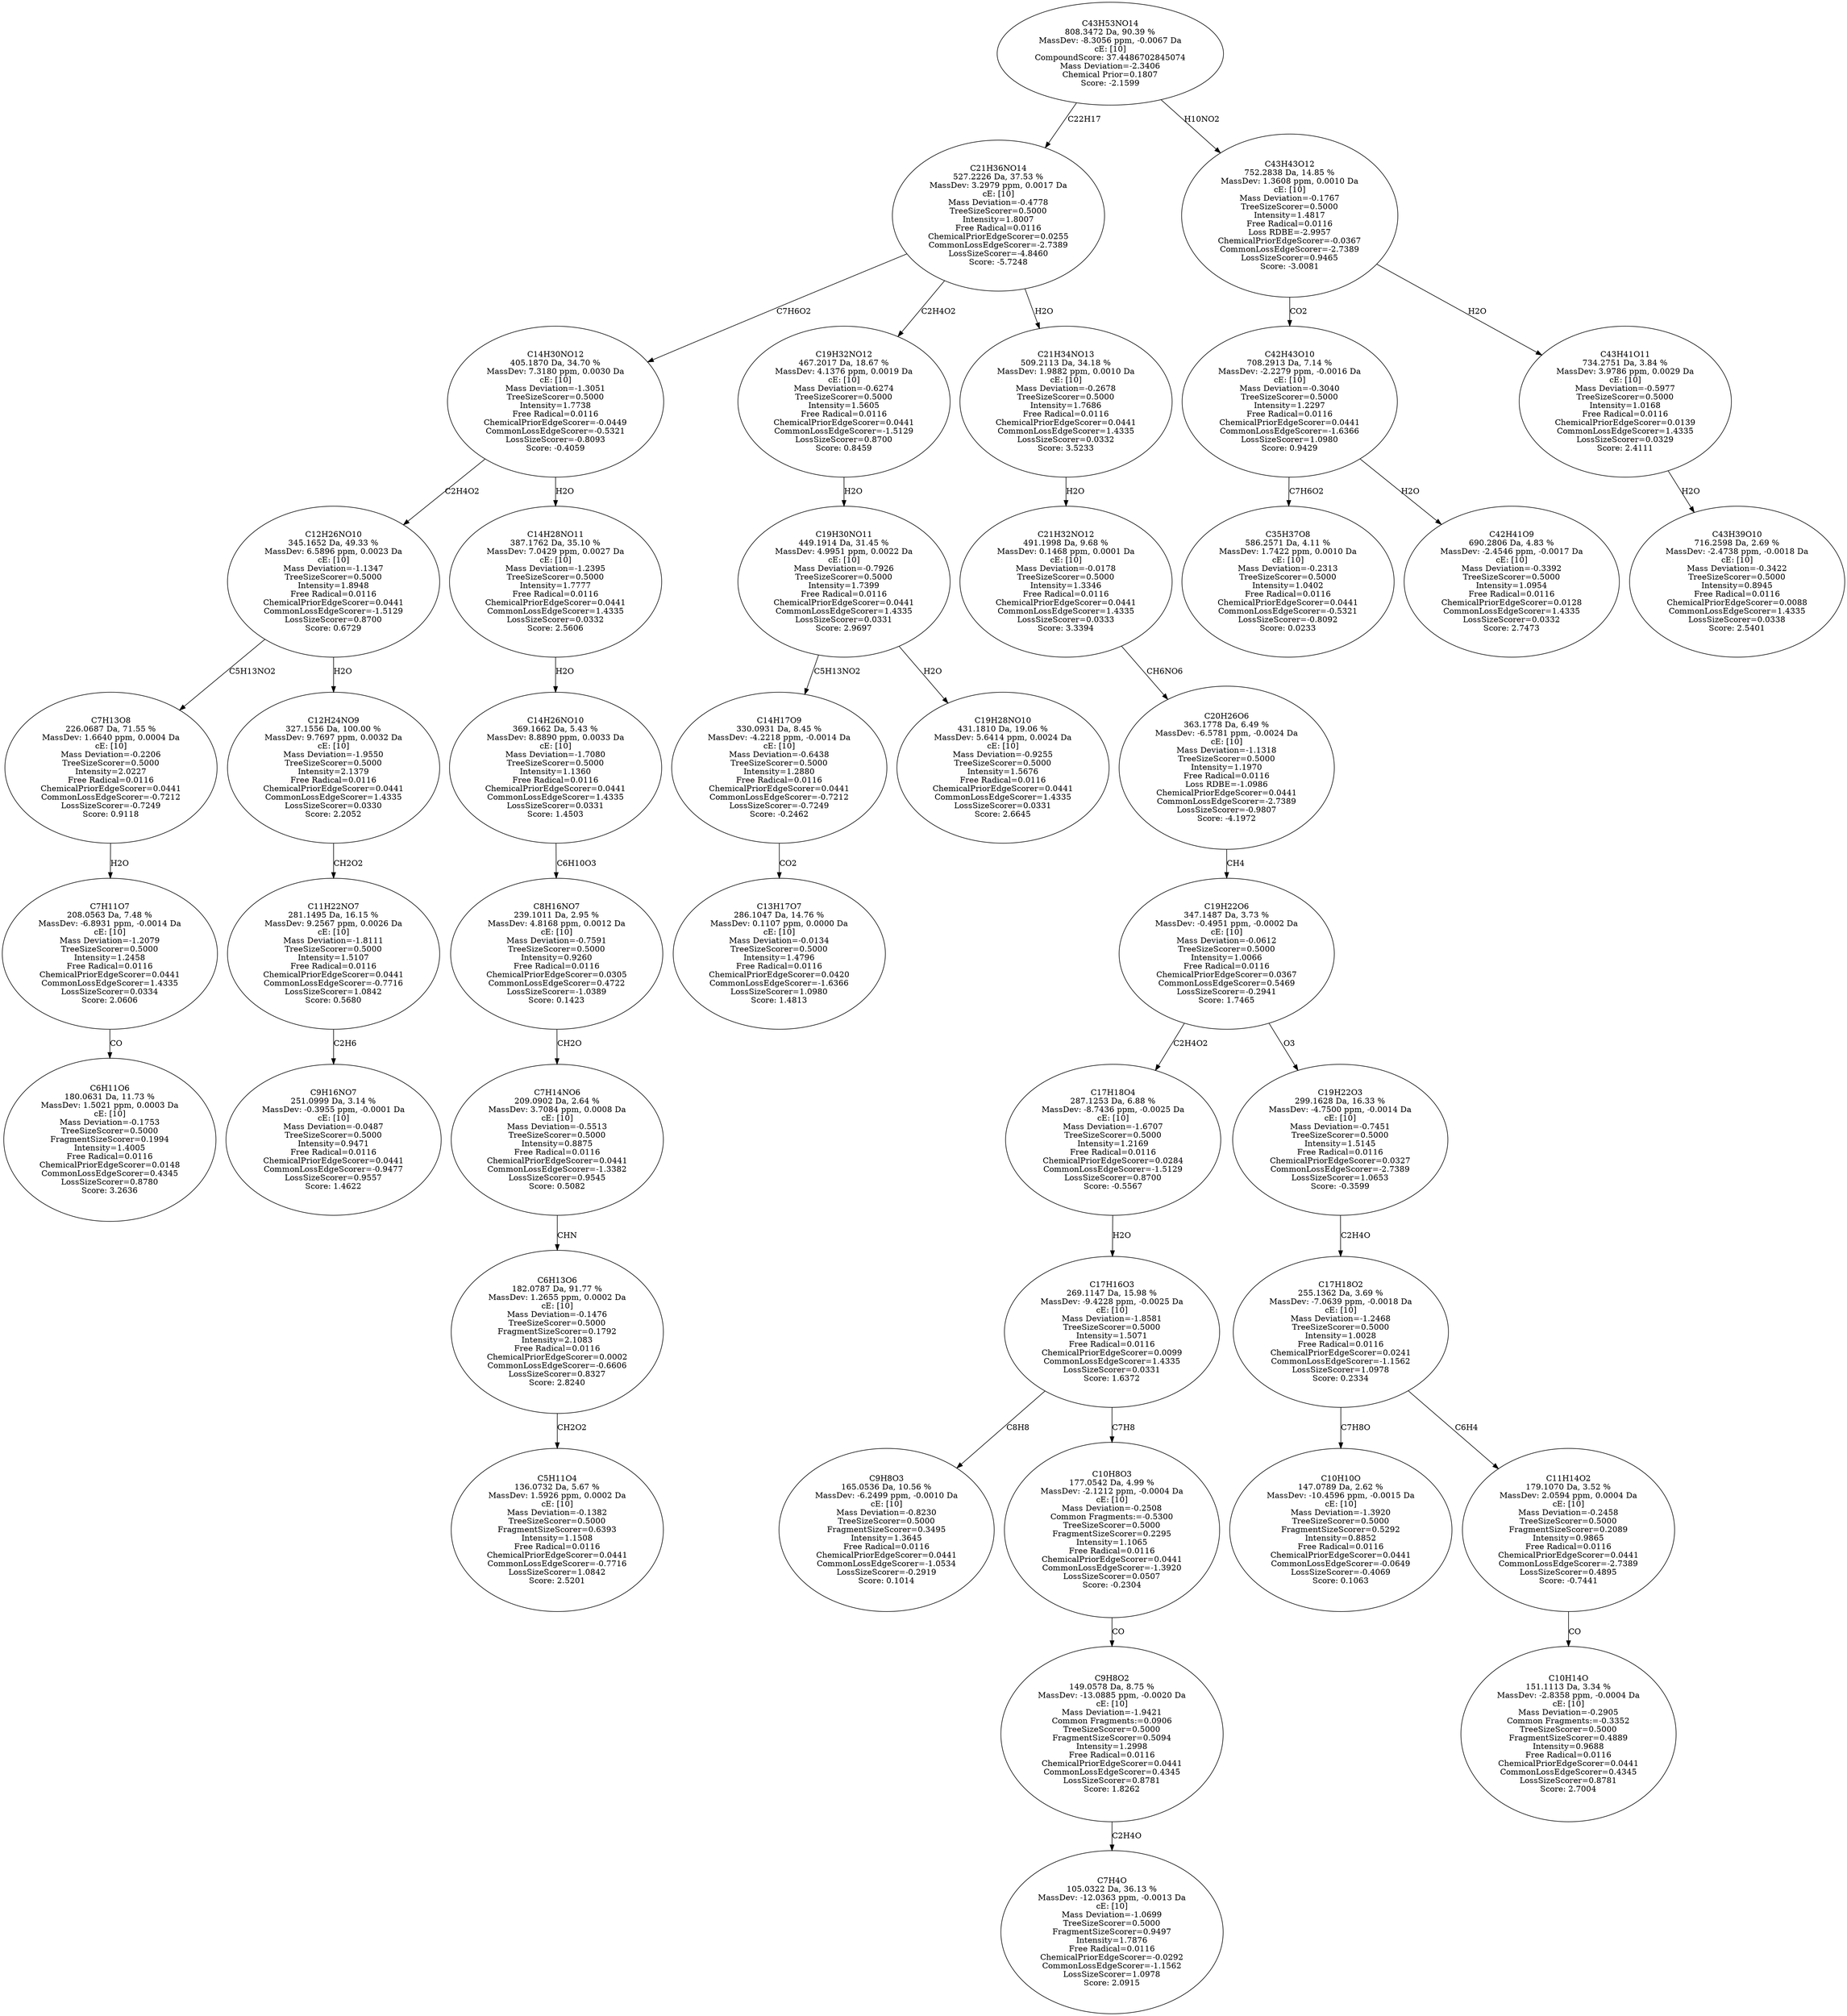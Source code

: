 strict digraph {
v1 [label="C6H11O6\n180.0631 Da, 11.73 %\nMassDev: 1.5021 ppm, 0.0003 Da\ncE: [10]\nMass Deviation=-0.1753\nTreeSizeScorer=0.5000\nFragmentSizeScorer=0.1994\nIntensity=1.4005\nFree Radical=0.0116\nChemicalPriorEdgeScorer=0.0148\nCommonLossEdgeScorer=0.4345\nLossSizeScorer=0.8780\nScore: 3.2636"];
v2 [label="C7H11O7\n208.0563 Da, 7.48 %\nMassDev: -6.8931 ppm, -0.0014 Da\ncE: [10]\nMass Deviation=-1.2079\nTreeSizeScorer=0.5000\nIntensity=1.2458\nFree Radical=0.0116\nChemicalPriorEdgeScorer=0.0441\nCommonLossEdgeScorer=1.4335\nLossSizeScorer=0.0334\nScore: 2.0606"];
v3 [label="C7H13O8\n226.0687 Da, 71.55 %\nMassDev: 1.6640 ppm, 0.0004 Da\ncE: [10]\nMass Deviation=-0.2206\nTreeSizeScorer=0.5000\nIntensity=2.0227\nFree Radical=0.0116\nChemicalPriorEdgeScorer=0.0441\nCommonLossEdgeScorer=-0.7212\nLossSizeScorer=-0.7249\nScore: 0.9118"];
v4 [label="C9H16NO7\n251.0999 Da, 3.14 %\nMassDev: -0.3955 ppm, -0.0001 Da\ncE: [10]\nMass Deviation=-0.0487\nTreeSizeScorer=0.5000\nIntensity=0.9471\nFree Radical=0.0116\nChemicalPriorEdgeScorer=0.0441\nCommonLossEdgeScorer=-0.9477\nLossSizeScorer=0.9557\nScore: 1.4622"];
v5 [label="C11H22NO7\n281.1495 Da, 16.15 %\nMassDev: 9.2567 ppm, 0.0026 Da\ncE: [10]\nMass Deviation=-1.8111\nTreeSizeScorer=0.5000\nIntensity=1.5107\nFree Radical=0.0116\nChemicalPriorEdgeScorer=0.0441\nCommonLossEdgeScorer=-0.7716\nLossSizeScorer=1.0842\nScore: 0.5680"];
v6 [label="C12H24NO9\n327.1556 Da, 100.00 %\nMassDev: 9.7697 ppm, 0.0032 Da\ncE: [10]\nMass Deviation=-1.9550\nTreeSizeScorer=0.5000\nIntensity=2.1379\nFree Radical=0.0116\nChemicalPriorEdgeScorer=0.0441\nCommonLossEdgeScorer=1.4335\nLossSizeScorer=0.0330\nScore: 2.2052"];
v7 [label="C12H26NO10\n345.1652 Da, 49.33 %\nMassDev: 6.5896 ppm, 0.0023 Da\ncE: [10]\nMass Deviation=-1.1347\nTreeSizeScorer=0.5000\nIntensity=1.8948\nFree Radical=0.0116\nChemicalPriorEdgeScorer=0.0441\nCommonLossEdgeScorer=-1.5129\nLossSizeScorer=0.8700\nScore: 0.6729"];
v8 [label="C5H11O4\n136.0732 Da, 5.67 %\nMassDev: 1.5926 ppm, 0.0002 Da\ncE: [10]\nMass Deviation=-0.1382\nTreeSizeScorer=0.5000\nFragmentSizeScorer=0.6393\nIntensity=1.1508\nFree Radical=0.0116\nChemicalPriorEdgeScorer=0.0441\nCommonLossEdgeScorer=-0.7716\nLossSizeScorer=1.0842\nScore: 2.5201"];
v9 [label="C6H13O6\n182.0787 Da, 91.77 %\nMassDev: 1.2655 ppm, 0.0002 Da\ncE: [10]\nMass Deviation=-0.1476\nTreeSizeScorer=0.5000\nFragmentSizeScorer=0.1792\nIntensity=2.1083\nFree Radical=0.0116\nChemicalPriorEdgeScorer=0.0002\nCommonLossEdgeScorer=-0.6606\nLossSizeScorer=0.8327\nScore: 2.8240"];
v10 [label="C7H14NO6\n209.0902 Da, 2.64 %\nMassDev: 3.7084 ppm, 0.0008 Da\ncE: [10]\nMass Deviation=-0.5513\nTreeSizeScorer=0.5000\nIntensity=0.8875\nFree Radical=0.0116\nChemicalPriorEdgeScorer=0.0441\nCommonLossEdgeScorer=-1.3382\nLossSizeScorer=0.9545\nScore: 0.5082"];
v11 [label="C8H16NO7\n239.1011 Da, 2.95 %\nMassDev: 4.8168 ppm, 0.0012 Da\ncE: [10]\nMass Deviation=-0.7591\nTreeSizeScorer=0.5000\nIntensity=0.9260\nFree Radical=0.0116\nChemicalPriorEdgeScorer=0.0305\nCommonLossEdgeScorer=0.4722\nLossSizeScorer=-1.0389\nScore: 0.1423"];
v12 [label="C14H26NO10\n369.1662 Da, 5.43 %\nMassDev: 8.8890 ppm, 0.0033 Da\ncE: [10]\nMass Deviation=-1.7080\nTreeSizeScorer=0.5000\nIntensity=1.1360\nFree Radical=0.0116\nChemicalPriorEdgeScorer=0.0441\nCommonLossEdgeScorer=1.4335\nLossSizeScorer=0.0331\nScore: 1.4503"];
v13 [label="C14H28NO11\n387.1762 Da, 35.10 %\nMassDev: 7.0429 ppm, 0.0027 Da\ncE: [10]\nMass Deviation=-1.2395\nTreeSizeScorer=0.5000\nIntensity=1.7777\nFree Radical=0.0116\nChemicalPriorEdgeScorer=0.0441\nCommonLossEdgeScorer=1.4335\nLossSizeScorer=0.0332\nScore: 2.5606"];
v14 [label="C14H30NO12\n405.1870 Da, 34.70 %\nMassDev: 7.3180 ppm, 0.0030 Da\ncE: [10]\nMass Deviation=-1.3051\nTreeSizeScorer=0.5000\nIntensity=1.7738\nFree Radical=0.0116\nChemicalPriorEdgeScorer=-0.0449\nCommonLossEdgeScorer=-0.5321\nLossSizeScorer=-0.8093\nScore: -0.4059"];
v15 [label="C13H17O7\n286.1047 Da, 14.76 %\nMassDev: 0.1107 ppm, 0.0000 Da\ncE: [10]\nMass Deviation=-0.0134\nTreeSizeScorer=0.5000\nIntensity=1.4796\nFree Radical=0.0116\nChemicalPriorEdgeScorer=0.0420\nCommonLossEdgeScorer=-1.6366\nLossSizeScorer=1.0980\nScore: 1.4813"];
v16 [label="C14H17O9\n330.0931 Da, 8.45 %\nMassDev: -4.2218 ppm, -0.0014 Da\ncE: [10]\nMass Deviation=-0.6438\nTreeSizeScorer=0.5000\nIntensity=1.2880\nFree Radical=0.0116\nChemicalPriorEdgeScorer=0.0441\nCommonLossEdgeScorer=-0.7212\nLossSizeScorer=-0.7249\nScore: -0.2462"];
v17 [label="C19H28NO10\n431.1810 Da, 19.06 %\nMassDev: 5.6414 ppm, 0.0024 Da\ncE: [10]\nMass Deviation=-0.9255\nTreeSizeScorer=0.5000\nIntensity=1.5676\nFree Radical=0.0116\nChemicalPriorEdgeScorer=0.0441\nCommonLossEdgeScorer=1.4335\nLossSizeScorer=0.0331\nScore: 2.6645"];
v18 [label="C19H30NO11\n449.1914 Da, 31.45 %\nMassDev: 4.9951 ppm, 0.0022 Da\ncE: [10]\nMass Deviation=-0.7926\nTreeSizeScorer=0.5000\nIntensity=1.7399\nFree Radical=0.0116\nChemicalPriorEdgeScorer=0.0441\nCommonLossEdgeScorer=1.4335\nLossSizeScorer=0.0331\nScore: 2.9697"];
v19 [label="C19H32NO12\n467.2017 Da, 18.67 %\nMassDev: 4.1376 ppm, 0.0019 Da\ncE: [10]\nMass Deviation=-0.6274\nTreeSizeScorer=0.5000\nIntensity=1.5605\nFree Radical=0.0116\nChemicalPriorEdgeScorer=0.0441\nCommonLossEdgeScorer=-1.5129\nLossSizeScorer=0.8700\nScore: 0.8459"];
v20 [label="C9H8O3\n165.0536 Da, 10.56 %\nMassDev: -6.2499 ppm, -0.0010 Da\ncE: [10]\nMass Deviation=-0.8230\nTreeSizeScorer=0.5000\nFragmentSizeScorer=0.3495\nIntensity=1.3645\nFree Radical=0.0116\nChemicalPriorEdgeScorer=0.0441\nCommonLossEdgeScorer=-1.0534\nLossSizeScorer=-0.2919\nScore: 0.1014"];
v21 [label="C7H4O\n105.0322 Da, 36.13 %\nMassDev: -12.0363 ppm, -0.0013 Da\ncE: [10]\nMass Deviation=-1.0699\nTreeSizeScorer=0.5000\nFragmentSizeScorer=0.9497\nIntensity=1.7876\nFree Radical=0.0116\nChemicalPriorEdgeScorer=-0.0292\nCommonLossEdgeScorer=-1.1562\nLossSizeScorer=1.0978\nScore: 2.0915"];
v22 [label="C9H8O2\n149.0578 Da, 8.75 %\nMassDev: -13.0885 ppm, -0.0020 Da\ncE: [10]\nMass Deviation=-1.9421\nCommon Fragments:=0.0906\nTreeSizeScorer=0.5000\nFragmentSizeScorer=0.5094\nIntensity=1.2998\nFree Radical=0.0116\nChemicalPriorEdgeScorer=0.0441\nCommonLossEdgeScorer=0.4345\nLossSizeScorer=0.8781\nScore: 1.8262"];
v23 [label="C10H8O3\n177.0542 Da, 4.99 %\nMassDev: -2.1212 ppm, -0.0004 Da\ncE: [10]\nMass Deviation=-0.2508\nCommon Fragments:=-0.5300\nTreeSizeScorer=0.5000\nFragmentSizeScorer=0.2295\nIntensity=1.1065\nFree Radical=0.0116\nChemicalPriorEdgeScorer=0.0441\nCommonLossEdgeScorer=-1.3920\nLossSizeScorer=0.0507\nScore: -0.2304"];
v24 [label="C17H16O3\n269.1147 Da, 15.98 %\nMassDev: -9.4228 ppm, -0.0025 Da\ncE: [10]\nMass Deviation=-1.8581\nTreeSizeScorer=0.5000\nIntensity=1.5071\nFree Radical=0.0116\nChemicalPriorEdgeScorer=0.0099\nCommonLossEdgeScorer=1.4335\nLossSizeScorer=0.0331\nScore: 1.6372"];
v25 [label="C17H18O4\n287.1253 Da, 6.88 %\nMassDev: -8.7436 ppm, -0.0025 Da\ncE: [10]\nMass Deviation=-1.6707\nTreeSizeScorer=0.5000\nIntensity=1.2169\nFree Radical=0.0116\nChemicalPriorEdgeScorer=0.0284\nCommonLossEdgeScorer=-1.5129\nLossSizeScorer=0.8700\nScore: -0.5567"];
v26 [label="C10H10O\n147.0789 Da, 2.62 %\nMassDev: -10.4596 ppm, -0.0015 Da\ncE: [10]\nMass Deviation=-1.3920\nTreeSizeScorer=0.5000\nFragmentSizeScorer=0.5292\nIntensity=0.8852\nFree Radical=0.0116\nChemicalPriorEdgeScorer=0.0441\nCommonLossEdgeScorer=-0.0649\nLossSizeScorer=-0.4069\nScore: 0.1063"];
v27 [label="C10H14O\n151.1113 Da, 3.34 %\nMassDev: -2.8358 ppm, -0.0004 Da\ncE: [10]\nMass Deviation=-0.2905\nCommon Fragments:=-0.3352\nTreeSizeScorer=0.5000\nFragmentSizeScorer=0.4889\nIntensity=0.9688\nFree Radical=0.0116\nChemicalPriorEdgeScorer=0.0441\nCommonLossEdgeScorer=0.4345\nLossSizeScorer=0.8781\nScore: 2.7004"];
v28 [label="C11H14O2\n179.1070 Da, 3.52 %\nMassDev: 2.0594 ppm, 0.0004 Da\ncE: [10]\nMass Deviation=-0.2458\nTreeSizeScorer=0.5000\nFragmentSizeScorer=0.2089\nIntensity=0.9865\nFree Radical=0.0116\nChemicalPriorEdgeScorer=0.0441\nCommonLossEdgeScorer=-2.7389\nLossSizeScorer=0.4895\nScore: -0.7441"];
v29 [label="C17H18O2\n255.1362 Da, 3.69 %\nMassDev: -7.0639 ppm, -0.0018 Da\ncE: [10]\nMass Deviation=-1.2468\nTreeSizeScorer=0.5000\nIntensity=1.0028\nFree Radical=0.0116\nChemicalPriorEdgeScorer=0.0241\nCommonLossEdgeScorer=-1.1562\nLossSizeScorer=1.0978\nScore: 0.2334"];
v30 [label="C19H22O3\n299.1628 Da, 16.33 %\nMassDev: -4.7500 ppm, -0.0014 Da\ncE: [10]\nMass Deviation=-0.7451\nTreeSizeScorer=0.5000\nIntensity=1.5145\nFree Radical=0.0116\nChemicalPriorEdgeScorer=0.0327\nCommonLossEdgeScorer=-2.7389\nLossSizeScorer=1.0653\nScore: -0.3599"];
v31 [label="C19H22O6\n347.1487 Da, 3.73 %\nMassDev: -0.4951 ppm, -0.0002 Da\ncE: [10]\nMass Deviation=-0.0612\nTreeSizeScorer=0.5000\nIntensity=1.0066\nFree Radical=0.0116\nChemicalPriorEdgeScorer=0.0367\nCommonLossEdgeScorer=0.5469\nLossSizeScorer=-0.2941\nScore: 1.7465"];
v32 [label="C20H26O6\n363.1778 Da, 6.49 %\nMassDev: -6.5781 ppm, -0.0024 Da\ncE: [10]\nMass Deviation=-1.1318\nTreeSizeScorer=0.5000\nIntensity=1.1970\nFree Radical=0.0116\nLoss RDBE=-1.0986\nChemicalPriorEdgeScorer=0.0441\nCommonLossEdgeScorer=-2.7389\nLossSizeScorer=-0.9807\nScore: -4.1972"];
v33 [label="C21H32NO12\n491.1998 Da, 9.68 %\nMassDev: 0.1468 ppm, 0.0001 Da\ncE: [10]\nMass Deviation=-0.0178\nTreeSizeScorer=0.5000\nIntensity=1.3346\nFree Radical=0.0116\nChemicalPriorEdgeScorer=0.0441\nCommonLossEdgeScorer=1.4335\nLossSizeScorer=0.0333\nScore: 3.3394"];
v34 [label="C21H34NO13\n509.2113 Da, 34.18 %\nMassDev: 1.9882 ppm, 0.0010 Da\ncE: [10]\nMass Deviation=-0.2678\nTreeSizeScorer=0.5000\nIntensity=1.7686\nFree Radical=0.0116\nChemicalPriorEdgeScorer=0.0441\nCommonLossEdgeScorer=1.4335\nLossSizeScorer=0.0332\nScore: 3.5233"];
v35 [label="C21H36NO14\n527.2226 Da, 37.53 %\nMassDev: 3.2979 ppm, 0.0017 Da\ncE: [10]\nMass Deviation=-0.4778\nTreeSizeScorer=0.5000\nIntensity=1.8007\nFree Radical=0.0116\nChemicalPriorEdgeScorer=0.0255\nCommonLossEdgeScorer=-2.7389\nLossSizeScorer=-4.8460\nScore: -5.7248"];
v36 [label="C35H37O8\n586.2571 Da, 4.11 %\nMassDev: 1.7422 ppm, 0.0010 Da\ncE: [10]\nMass Deviation=-0.2313\nTreeSizeScorer=0.5000\nIntensity=1.0402\nFree Radical=0.0116\nChemicalPriorEdgeScorer=0.0441\nCommonLossEdgeScorer=-0.5321\nLossSizeScorer=-0.8092\nScore: 0.0233"];
v37 [label="C42H41O9\n690.2806 Da, 4.83 %\nMassDev: -2.4546 ppm, -0.0017 Da\ncE: [10]\nMass Deviation=-0.3392\nTreeSizeScorer=0.5000\nIntensity=1.0954\nFree Radical=0.0116\nChemicalPriorEdgeScorer=0.0128\nCommonLossEdgeScorer=1.4335\nLossSizeScorer=0.0332\nScore: 2.7473"];
v38 [label="C42H43O10\n708.2913 Da, 7.14 %\nMassDev: -2.2279 ppm, -0.0016 Da\ncE: [10]\nMass Deviation=-0.3040\nTreeSizeScorer=0.5000\nIntensity=1.2297\nFree Radical=0.0116\nChemicalPriorEdgeScorer=0.0441\nCommonLossEdgeScorer=-1.6366\nLossSizeScorer=1.0980\nScore: 0.9429"];
v39 [label="C43H39O10\n716.2598 Da, 2.69 %\nMassDev: -2.4738 ppm, -0.0018 Da\ncE: [10]\nMass Deviation=-0.3422\nTreeSizeScorer=0.5000\nIntensity=0.8945\nFree Radical=0.0116\nChemicalPriorEdgeScorer=0.0088\nCommonLossEdgeScorer=1.4335\nLossSizeScorer=0.0338\nScore: 2.5401"];
v40 [label="C43H41O11\n734.2751 Da, 3.84 %\nMassDev: 3.9786 ppm, 0.0029 Da\ncE: [10]\nMass Deviation=-0.5977\nTreeSizeScorer=0.5000\nIntensity=1.0168\nFree Radical=0.0116\nChemicalPriorEdgeScorer=0.0139\nCommonLossEdgeScorer=1.4335\nLossSizeScorer=0.0329\nScore: 2.4111"];
v41 [label="C43H43O12\n752.2838 Da, 14.85 %\nMassDev: 1.3608 ppm, 0.0010 Da\ncE: [10]\nMass Deviation=-0.1767\nTreeSizeScorer=0.5000\nIntensity=1.4817\nFree Radical=0.0116\nLoss RDBE=-2.9957\nChemicalPriorEdgeScorer=-0.0367\nCommonLossEdgeScorer=-2.7389\nLossSizeScorer=0.9465\nScore: -3.0081"];
v42 [label="C43H53NO14\n808.3472 Da, 90.39 %\nMassDev: -8.3056 ppm, -0.0067 Da\ncE: [10]\nCompoundScore: 37.4486702845074\nMass Deviation=-2.3406\nChemical Prior=0.1807\nScore: -2.1599"];
v2 -> v1 [label="CO"];
v3 -> v2 [label="H2O"];
v7 -> v3 [label="C5H13NO2"];
v5 -> v4 [label="C2H6"];
v6 -> v5 [label="CH2O2"];
v7 -> v6 [label="H2O"];
v14 -> v7 [label="C2H4O2"];
v9 -> v8 [label="CH2O2"];
v10 -> v9 [label="CHN"];
v11 -> v10 [label="CH2O"];
v12 -> v11 [label="C6H10O3"];
v13 -> v12 [label="H2O"];
v14 -> v13 [label="H2O"];
v35 -> v14 [label="C7H6O2"];
v16 -> v15 [label="CO2"];
v18 -> v16 [label="C5H13NO2"];
v18 -> v17 [label="H2O"];
v19 -> v18 [label="H2O"];
v35 -> v19 [label="C2H4O2"];
v24 -> v20 [label="C8H8"];
v22 -> v21 [label="C2H4O"];
v23 -> v22 [label="CO"];
v24 -> v23 [label="C7H8"];
v25 -> v24 [label="H2O"];
v31 -> v25 [label="C2H4O2"];
v29 -> v26 [label="C7H8O"];
v28 -> v27 [label="CO"];
v29 -> v28 [label="C6H4"];
v30 -> v29 [label="C2H4O"];
v31 -> v30 [label="O3"];
v32 -> v31 [label="CH4"];
v33 -> v32 [label="CH6NO6"];
v34 -> v33 [label="H2O"];
v35 -> v34 [label="H2O"];
v42 -> v35 [label="C22H17"];
v38 -> v36 [label="C7H6O2"];
v38 -> v37 [label="H2O"];
v41 -> v38 [label="CO2"];
v40 -> v39 [label="H2O"];
v41 -> v40 [label="H2O"];
v42 -> v41 [label="H10NO2"];
}